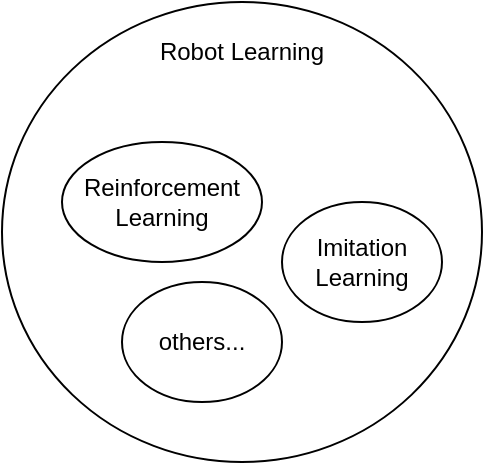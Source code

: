 <mxfile version="22.1.18" type="device">
  <diagram name="Page-1" id="DSZO5iab6UNBi82KrBNa">
    <mxGraphModel dx="569" dy="363" grid="1" gridSize="10" guides="1" tooltips="1" connect="1" arrows="1" fold="1" page="1" pageScale="1" pageWidth="850" pageHeight="1100" math="0" shadow="0">
      <root>
        <mxCell id="0" />
        <mxCell id="1" parent="0" />
        <mxCell id="kiYmPt6xPDN-6jHSczkl-1" value="" style="ellipse;whiteSpace=wrap;html=1;" vertex="1" parent="1">
          <mxGeometry x="60" y="90" width="240" height="230" as="geometry" />
        </mxCell>
        <mxCell id="kiYmPt6xPDN-6jHSczkl-2" value="Reinforcement Learning" style="ellipse;whiteSpace=wrap;html=1;" vertex="1" parent="1">
          <mxGeometry x="90" y="160" width="100" height="60" as="geometry" />
        </mxCell>
        <mxCell id="kiYmPt6xPDN-6jHSczkl-3" value="Robot Learning" style="text;html=1;strokeColor=none;fillColor=none;align=center;verticalAlign=middle;whiteSpace=wrap;rounded=0;" vertex="1" parent="1">
          <mxGeometry x="135" y="100" width="90" height="30" as="geometry" />
        </mxCell>
        <mxCell id="kiYmPt6xPDN-6jHSczkl-4" value="Imitation Learning" style="ellipse;whiteSpace=wrap;html=1;" vertex="1" parent="1">
          <mxGeometry x="200" y="190" width="80" height="60" as="geometry" />
        </mxCell>
        <mxCell id="kiYmPt6xPDN-6jHSczkl-5" value="others..." style="ellipse;whiteSpace=wrap;html=1;" vertex="1" parent="1">
          <mxGeometry x="120" y="230" width="80" height="60" as="geometry" />
        </mxCell>
      </root>
    </mxGraphModel>
  </diagram>
</mxfile>
